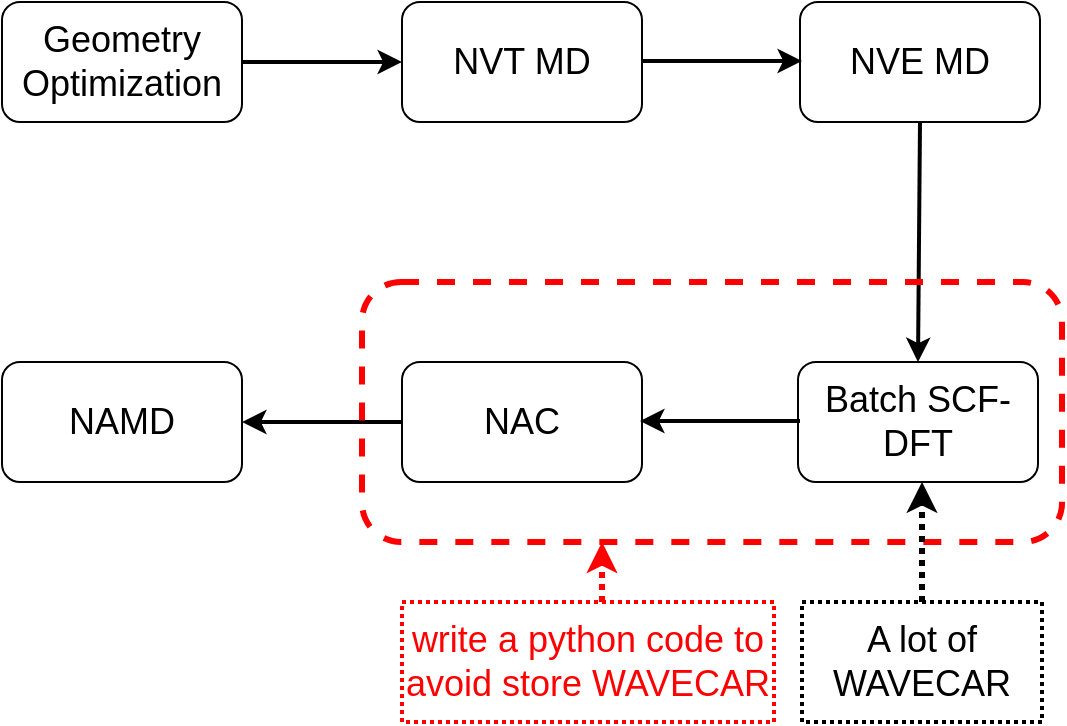 <mxfile version="21.6.5" type="github">
  <diagram name="Page-1" id="HZ4J6h5WrDlkyBMv3TkF">
    <mxGraphModel dx="1242" dy="674" grid="1" gridSize="10" guides="1" tooltips="1" connect="1" arrows="1" fold="1" page="1" pageScale="1" pageWidth="827" pageHeight="1169" math="0" shadow="0">
      <root>
        <mxCell id="0" />
        <mxCell id="1" parent="0" />
        <mxCell id="kermTVDf9uslVRIBH5-V-1" value="&lt;font style=&quot;font-size: 18px;&quot;&gt;NVT MD&lt;/font&gt;" style="rounded=1;whiteSpace=wrap;html=1;" vertex="1" parent="1">
          <mxGeometry x="330" y="160" width="120" height="60" as="geometry" />
        </mxCell>
        <mxCell id="kermTVDf9uslVRIBH5-V-2" value="&lt;font style=&quot;font-size: 18px;&quot;&gt;Geometry Optimization&lt;/font&gt;" style="rounded=1;whiteSpace=wrap;html=1;" vertex="1" parent="1">
          <mxGeometry x="130" y="160" width="120" height="60" as="geometry" />
        </mxCell>
        <mxCell id="kermTVDf9uslVRIBH5-V-3" value="&lt;font style=&quot;font-size: 18px;&quot;&gt;NAMD&lt;/font&gt;" style="rounded=1;whiteSpace=wrap;html=1;" vertex="1" parent="1">
          <mxGeometry x="130" y="340" width="120" height="60" as="geometry" />
        </mxCell>
        <mxCell id="kermTVDf9uslVRIBH5-V-4" value="&lt;font style=&quot;font-size: 18px;&quot;&gt;NAC&lt;/font&gt;" style="rounded=1;whiteSpace=wrap;html=1;" vertex="1" parent="1">
          <mxGeometry x="330" y="340" width="120" height="60" as="geometry" />
        </mxCell>
        <mxCell id="kermTVDf9uslVRIBH5-V-5" value="&lt;font style=&quot;font-size: 18px;&quot;&gt;Batch SCF-DFT&lt;/font&gt;" style="rounded=1;whiteSpace=wrap;html=1;" vertex="1" parent="1">
          <mxGeometry x="528" y="340" width="120" height="60" as="geometry" />
        </mxCell>
        <mxCell id="kermTVDf9uslVRIBH5-V-6" value="&lt;font style=&quot;font-size: 18px;&quot;&gt;NVE MD&lt;/font&gt;" style="rounded=1;whiteSpace=wrap;html=1;" vertex="1" parent="1">
          <mxGeometry x="529" y="160" width="120" height="60" as="geometry" />
        </mxCell>
        <mxCell id="kermTVDf9uslVRIBH5-V-7" value="" style="endArrow=classic;html=1;rounded=0;exitX=1;exitY=0.5;exitDx=0;exitDy=0;entryX=0;entryY=0.5;entryDx=0;entryDy=0;strokeWidth=2;" edge="1" parent="1" source="kermTVDf9uslVRIBH5-V-2" target="kermTVDf9uslVRIBH5-V-1">
          <mxGeometry width="50" height="50" relative="1" as="geometry">
            <mxPoint x="390" y="360" as="sourcePoint" />
            <mxPoint x="440" y="310" as="targetPoint" />
          </mxGeometry>
        </mxCell>
        <mxCell id="kermTVDf9uslVRIBH5-V-9" value="" style="endArrow=classic;html=1;rounded=0;exitX=1;exitY=0.5;exitDx=0;exitDy=0;entryX=0;entryY=0.5;entryDx=0;entryDy=0;strokeWidth=2;" edge="1" parent="1">
          <mxGeometry width="50" height="50" relative="1" as="geometry">
            <mxPoint x="450" y="189.5" as="sourcePoint" />
            <mxPoint x="530" y="189.5" as="targetPoint" />
          </mxGeometry>
        </mxCell>
        <mxCell id="kermTVDf9uslVRIBH5-V-10" value="" style="endArrow=classic;html=1;rounded=0;strokeWidth=2;entryX=1;entryY=0.5;entryDx=0;entryDy=0;exitX=0;exitY=0.5;exitDx=0;exitDy=0;" edge="1" parent="1" source="kermTVDf9uslVRIBH5-V-4" target="kermTVDf9uslVRIBH5-V-3">
          <mxGeometry width="50" height="50" relative="1" as="geometry">
            <mxPoint x="330" y="375" as="sourcePoint" />
            <mxPoint x="270" y="365" as="targetPoint" />
          </mxGeometry>
        </mxCell>
        <mxCell id="kermTVDf9uslVRIBH5-V-11" value="" style="endArrow=classic;html=1;rounded=0;exitX=1;exitY=0.5;exitDx=0;exitDy=0;strokeWidth=2;" edge="1" parent="1">
          <mxGeometry width="50" height="50" relative="1" as="geometry">
            <mxPoint x="529" y="369.5" as="sourcePoint" />
            <mxPoint x="449" y="369.5" as="targetPoint" />
          </mxGeometry>
        </mxCell>
        <mxCell id="kermTVDf9uslVRIBH5-V-12" value="" style="endArrow=classic;html=1;rounded=0;exitX=0.5;exitY=1;exitDx=0;exitDy=0;entryX=0.5;entryY=0;entryDx=0;entryDy=0;strokeWidth=2;" edge="1" parent="1" source="kermTVDf9uslVRIBH5-V-6" target="kermTVDf9uslVRIBH5-V-5">
          <mxGeometry width="50" height="50" relative="1" as="geometry">
            <mxPoint x="290" y="230" as="sourcePoint" />
            <mxPoint x="370" y="230" as="targetPoint" />
          </mxGeometry>
        </mxCell>
        <mxCell id="kermTVDf9uslVRIBH5-V-13" value="" style="rounded=1;whiteSpace=wrap;html=1;fillColor=none;strokeColor=#FF0000;dashed=1;strokeWidth=3;" vertex="1" parent="1">
          <mxGeometry x="310" y="300" width="350" height="130" as="geometry" />
        </mxCell>
        <mxCell id="kermTVDf9uslVRIBH5-V-14" value="&lt;font style=&quot;font-size: 18px;&quot;&gt;A lot of WAVECAR&lt;/font&gt;" style="rounded=0;whiteSpace=wrap;html=1;strokeColor=default;dashed=1;dashPattern=1 1;strokeWidth=2;" vertex="1" parent="1">
          <mxGeometry x="530" y="460" width="120" height="60" as="geometry" />
        </mxCell>
        <mxCell id="kermTVDf9uslVRIBH5-V-16" value="" style="endArrow=classic;html=1;rounded=0;entryX=0.8;entryY=0.769;entryDx=0;entryDy=0;entryPerimeter=0;exitX=0.5;exitY=0;exitDx=0;exitDy=0;strokeWidth=3;dashed=1;dashPattern=1 1;" edge="1" parent="1" source="kermTVDf9uslVRIBH5-V-14" target="kermTVDf9uslVRIBH5-V-13">
          <mxGeometry width="50" height="50" relative="1" as="geometry">
            <mxPoint x="390" y="340" as="sourcePoint" />
            <mxPoint x="440" y="290" as="targetPoint" />
          </mxGeometry>
        </mxCell>
        <mxCell id="kermTVDf9uslVRIBH5-V-17" value="&lt;font style=&quot;font-size: 18px;&quot;&gt;write a python code to avoid store WAVECAR&lt;/font&gt;" style="rounded=0;whiteSpace=wrap;html=1;strokeColor=#FF0000;fontColor=#FF0000;dashed=1;dashPattern=1 1;strokeWidth=2;" vertex="1" parent="1">
          <mxGeometry x="330" y="460" width="186" height="60" as="geometry" />
        </mxCell>
        <mxCell id="kermTVDf9uslVRIBH5-V-18" value="" style="endArrow=classic;html=1;rounded=0;entryX=0.8;entryY=0.769;entryDx=0;entryDy=0;entryPerimeter=0;strokeWidth=3;dashed=1;dashPattern=1 1;fontColor=#FF0000;strokeColor=#FF0000;" edge="1" parent="1">
          <mxGeometry width="50" height="50" relative="1" as="geometry">
            <mxPoint x="430" y="460" as="sourcePoint" />
            <mxPoint x="430" y="430" as="targetPoint" />
          </mxGeometry>
        </mxCell>
      </root>
    </mxGraphModel>
  </diagram>
</mxfile>
